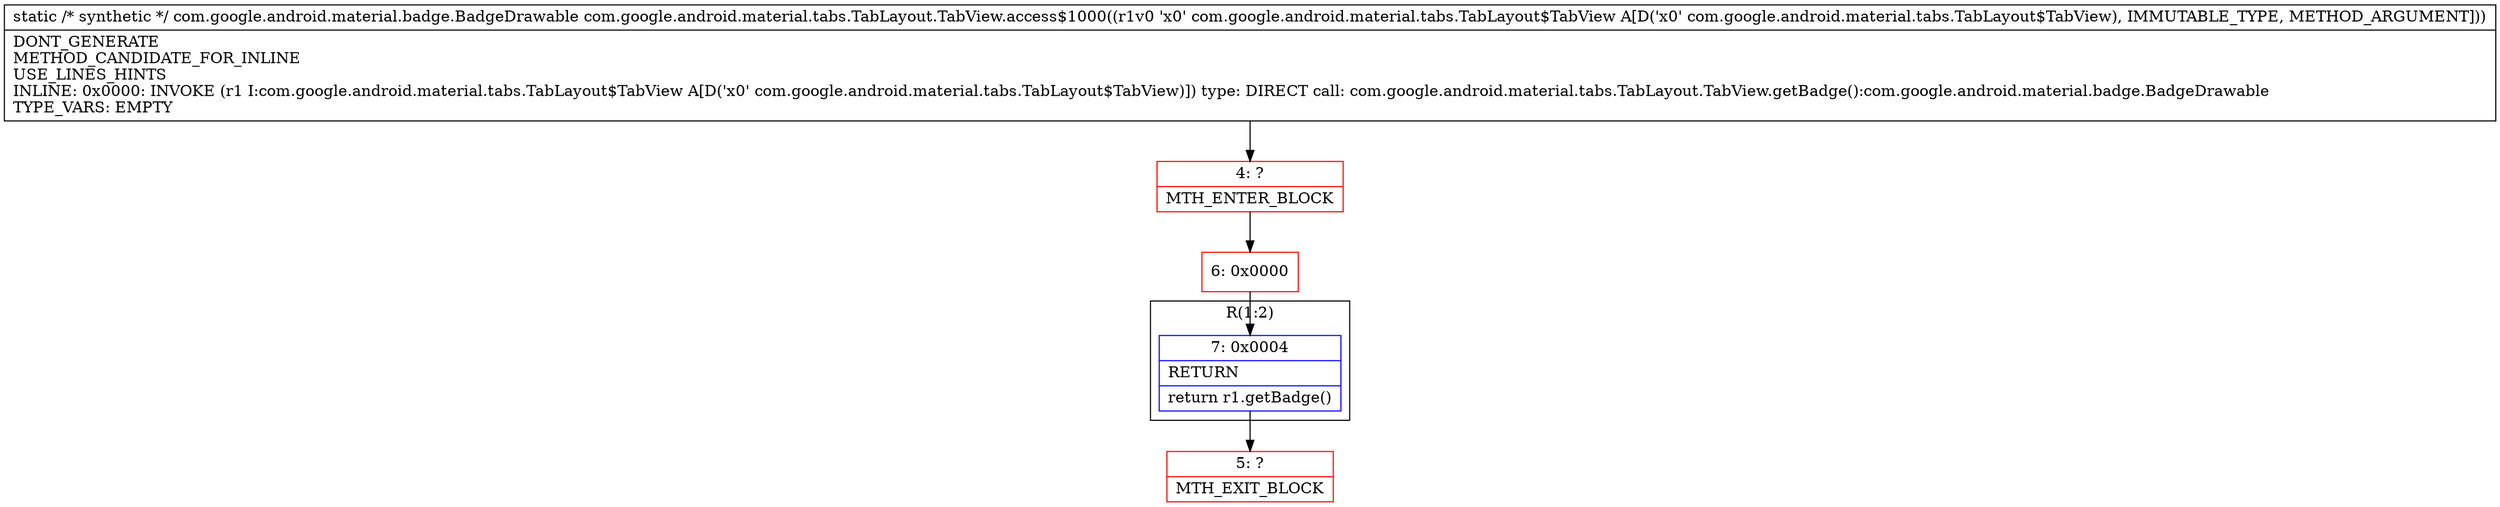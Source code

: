 digraph "CFG forcom.google.android.material.tabs.TabLayout.TabView.access$1000(Lcom\/google\/android\/material\/tabs\/TabLayout$TabView;)Lcom\/google\/android\/material\/badge\/BadgeDrawable;" {
subgraph cluster_Region_446895546 {
label = "R(1:2)";
node [shape=record,color=blue];
Node_7 [shape=record,label="{7\:\ 0x0004|RETURN\l|return r1.getBadge()\l}"];
}
Node_4 [shape=record,color=red,label="{4\:\ ?|MTH_ENTER_BLOCK\l}"];
Node_6 [shape=record,color=red,label="{6\:\ 0x0000}"];
Node_5 [shape=record,color=red,label="{5\:\ ?|MTH_EXIT_BLOCK\l}"];
MethodNode[shape=record,label="{static \/* synthetic *\/ com.google.android.material.badge.BadgeDrawable com.google.android.material.tabs.TabLayout.TabView.access$1000((r1v0 'x0' com.google.android.material.tabs.TabLayout$TabView A[D('x0' com.google.android.material.tabs.TabLayout$TabView), IMMUTABLE_TYPE, METHOD_ARGUMENT]))  | DONT_GENERATE\lMETHOD_CANDIDATE_FOR_INLINE\lUSE_LINES_HINTS\lINLINE: 0x0000: INVOKE  (r1 I:com.google.android.material.tabs.TabLayout$TabView A[D('x0' com.google.android.material.tabs.TabLayout$TabView)]) type: DIRECT call: com.google.android.material.tabs.TabLayout.TabView.getBadge():com.google.android.material.badge.BadgeDrawable\lTYPE_VARS: EMPTY\l}"];
MethodNode -> Node_4;Node_7 -> Node_5;
Node_4 -> Node_6;
Node_6 -> Node_7;
}

